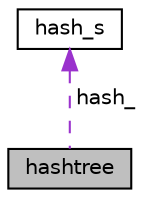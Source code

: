 digraph "hashtree"
{
  edge [fontname="Helvetica",fontsize="10",labelfontname="Helvetica",labelfontsize="10"];
  node [fontname="Helvetica",fontsize="10",shape=record];
  Node1 [label="hashtree",height=0.2,width=0.4,color="black", fillcolor="grey75", style="filled", fontcolor="black"];
  Node2 -> Node1 [dir="back",color="darkorchid3",fontsize="10",style="dashed",label=" hash_" ,fontname="Helvetica"];
  Node2 [label="hash_s",height=0.2,width=0.4,color="black", fillcolor="white", style="filled",URL="$unionhash__s.html"];
}

